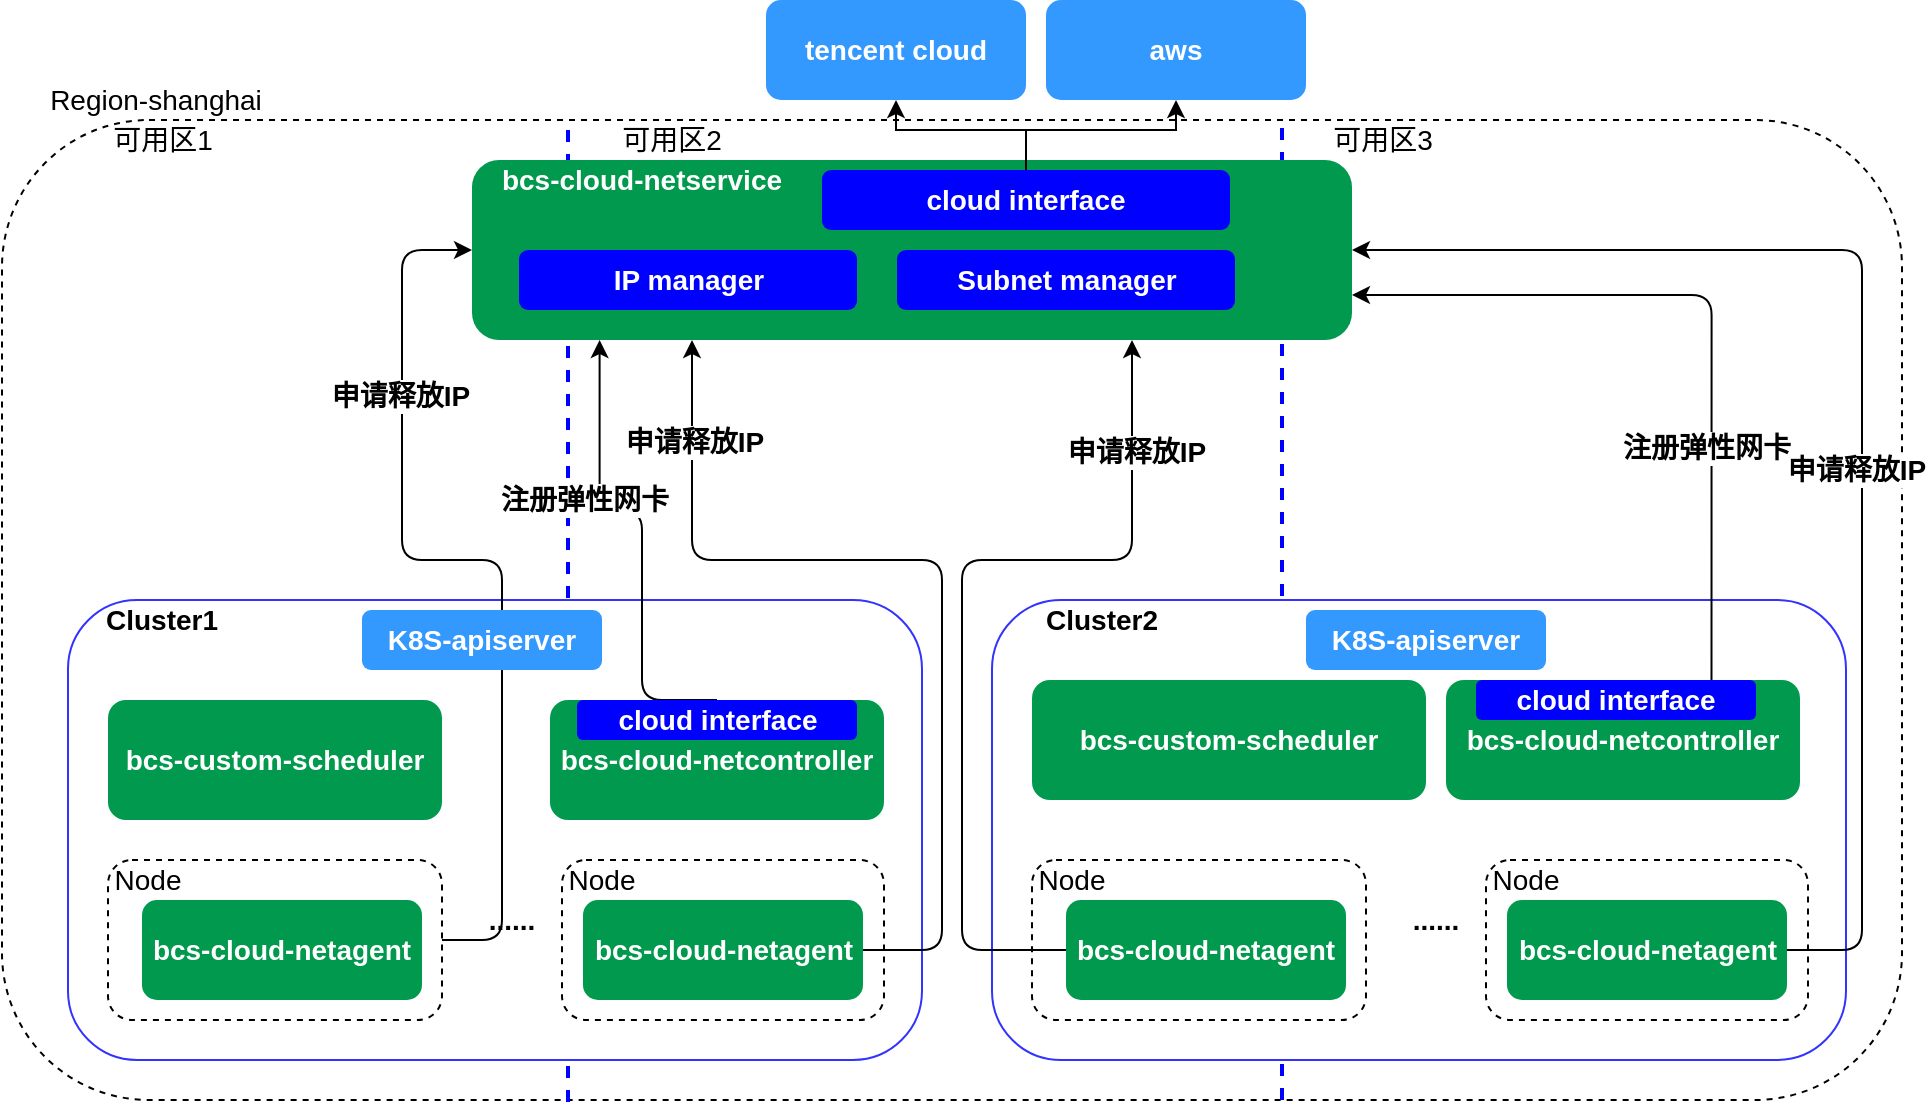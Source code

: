 <mxfile version="11.1.1" type="device"><diagram id="4EIoi7P7e3BKl5btcG_d" name="Page-1"><mxGraphModel dx="1933" dy="862" grid="1" gridSize="10" guides="1" tooltips="1" connect="1" arrows="1" fold="1" page="1" pageScale="1" pageWidth="827" pageHeight="1169" math="0" shadow="0"><root><mxCell id="0"/><mxCell id="1" parent="0"/><mxCell id="5Ju_IW7BVXMjHMsXQK7b-28" value="" style="rounded=1;whiteSpace=wrap;html=1;fontSize=14;dashed=1;glass=0;shadow=0;comic=0;" parent="1" vertex="1"><mxGeometry x="-100" y="120" width="950" height="490" as="geometry"/></mxCell><mxCell id="5Ju_IW7BVXMjHMsXQK7b-33" value="" style="endArrow=none;dashed=1;html=1;fontSize=14;strokeColor=#0000FF;strokeWidth=2;" parent="1" edge="1"><mxGeometry width="50" height="50" relative="1" as="geometry"><mxPoint x="540" y="610" as="sourcePoint"/><mxPoint x="540" y="120" as="targetPoint"/></mxGeometry></mxCell><mxCell id="5Ju_IW7BVXMjHMsXQK7b-32" value="" style="endArrow=none;dashed=1;html=1;fontSize=14;strokeWidth=2;strokeColor=#0000FF;" parent="1" edge="1"><mxGeometry width="50" height="50" relative="1" as="geometry"><mxPoint x="183" y="611" as="sourcePoint"/><mxPoint x="183" y="120" as="targetPoint"/></mxGeometry></mxCell><mxCell id="5Ju_IW7BVXMjHMsXQK7b-4" value="" style="rounded=1;whiteSpace=wrap;html=1;fontSize=14;strokeColor=#3333FF;" parent="1" vertex="1"><mxGeometry x="-67" y="360" width="427" height="230" as="geometry"/></mxCell><mxCell id="5Ju_IW7BVXMjHMsXQK7b-1" value="" style="rounded=1;whiteSpace=wrap;html=1;fontStyle=1;fontSize=14;fillColor=#00994D;strokeColor=none;" parent="1" vertex="1"><mxGeometry x="135" y="140" width="440" height="90" as="geometry"/></mxCell><mxCell id="5Ju_IW7BVXMjHMsXQK7b-41" style="edgeStyle=orthogonalEdgeStyle;rounded=1;orthogonalLoop=1;jettySize=auto;html=1;exitX=0.5;exitY=0;exitDx=0;exitDy=0;fontSize=14;entryX=0.145;entryY=1;entryDx=0;entryDy=0;entryPerimeter=0;" parent="1" source="5Ju_IW7BVXMjHMsXQK7b-2" edge="1" target="5Ju_IW7BVXMjHMsXQK7b-1"><mxGeometry relative="1" as="geometry"><mxPoint x="198" y="220" as="targetPoint"/><Array as="points"><mxPoint x="220" y="410"/><mxPoint x="220" y="315"/><mxPoint x="199" y="315"/></Array></mxGeometry></mxCell><mxCell id="5Ju_IW7BVXMjHMsXQK7b-48" value="注册弹性网卡" style="text;html=1;resizable=0;points=[];align=center;verticalAlign=middle;labelBackgroundColor=#ffffff;fontSize=14;fontStyle=1" parent="5Ju_IW7BVXMjHMsXQK7b-41" vertex="1" connectable="0"><mxGeometry x="0.36" y="-1" relative="1" as="geometry"><mxPoint x="-9.5" y="4" as="offset"/></mxGeometry></mxCell><mxCell id="5Ju_IW7BVXMjHMsXQK7b-2" value="bcs-cloud-netcontroller" style="rounded=1;whiteSpace=wrap;html=1;fontStyle=1;fontSize=14;fillColor=#00994D;strokeColor=none;fontColor=#FFFFFF;" parent="1" vertex="1"><mxGeometry x="174" y="410" width="167" height="60" as="geometry"/></mxCell><mxCell id="5Ju_IW7BVXMjHMsXQK7b-3" value="bcs-custom-scheduler" style="rounded=1;whiteSpace=wrap;html=1;fontStyle=1;fontSize=14;fillColor=#00994D;strokeColor=none;fontColor=#FFFFFF;" parent="1" vertex="1"><mxGeometry x="-47" y="410" width="167" height="60" as="geometry"/></mxCell><mxCell id="5Ju_IW7BVXMjHMsXQK7b-5" value="Cluster1" style="text;html=1;strokeColor=none;fillColor=none;align=center;verticalAlign=middle;whiteSpace=wrap;rounded=0;dashed=1;fontSize=14;fontStyle=1" parent="1" vertex="1"><mxGeometry x="-40" y="360" width="40" height="20" as="geometry"/></mxCell><mxCell id="5Ju_IW7BVXMjHMsXQK7b-6" value="" style="rounded=1;whiteSpace=wrap;html=1;fontSize=14;strokeColor=#3333FF;" parent="1" vertex="1"><mxGeometry x="395" y="360" width="427" height="230" as="geometry"/></mxCell><mxCell id="5Ju_IW7BVXMjHMsXQK7b-42" style="edgeStyle=orthogonalEdgeStyle;rounded=1;orthogonalLoop=1;jettySize=auto;html=1;exitX=0.75;exitY=0;exitDx=0;exitDy=0;entryX=1;entryY=0.75;entryDx=0;entryDy=0;fontSize=14;" parent="1" source="5Ju_IW7BVXMjHMsXQK7b-7" target="5Ju_IW7BVXMjHMsXQK7b-1" edge="1"><mxGeometry relative="1" as="geometry"/></mxCell><mxCell id="5Ju_IW7BVXMjHMsXQK7b-49" value="注册弹性网卡" style="text;html=1;resizable=0;points=[];align=center;verticalAlign=middle;labelBackgroundColor=#ffffff;fontSize=14;fontStyle=1" parent="5Ju_IW7BVXMjHMsXQK7b-42" vertex="1" connectable="0"><mxGeometry x="-0.374" y="3" relative="1" as="geometry"><mxPoint as="offset"/></mxGeometry></mxCell><mxCell id="5Ju_IW7BVXMjHMsXQK7b-7" value="bcs-cloud-netcontroller" style="rounded=1;whiteSpace=wrap;html=1;fontStyle=1;fontSize=14;fillColor=#00994D;strokeColor=none;fontColor=#FFFFFF;" parent="1" vertex="1"><mxGeometry x="622" y="400" width="177" height="60" as="geometry"/></mxCell><mxCell id="5Ju_IW7BVXMjHMsXQK7b-8" value="bcs-custom-scheduler" style="rounded=1;whiteSpace=wrap;html=1;fontStyle=1;fontSize=14;fillColor=#00994D;strokeColor=none;fontColor=#FFFFFF;" parent="1" vertex="1"><mxGeometry x="415" y="400" width="197" height="60" as="geometry"/></mxCell><mxCell id="5Ju_IW7BVXMjHMsXQK7b-9" value="Cluster2" style="text;html=1;strokeColor=none;fillColor=none;align=center;verticalAlign=middle;whiteSpace=wrap;rounded=0;dashed=1;fontSize=14;fontStyle=1" parent="1" vertex="1"><mxGeometry x="430" y="360" width="40" height="20" as="geometry"/></mxCell><mxCell id="5Ju_IW7BVXMjHMsXQK7b-10" value="" style="rounded=1;whiteSpace=wrap;html=1;dashed=1;fontSize=14;" parent="1" vertex="1"><mxGeometry x="-47" y="490" width="167" height="80" as="geometry"/></mxCell><mxCell id="5Ju_IW7BVXMjHMsXQK7b-11" value="" style="rounded=1;whiteSpace=wrap;html=1;dashed=1;fontSize=14;" parent="1" vertex="1"><mxGeometry x="180" y="490" width="161" height="80" as="geometry"/></mxCell><mxCell id="5Ju_IW7BVXMjHMsXQK7b-13" value="......" style="text;html=1;strokeColor=none;fillColor=none;align=center;verticalAlign=middle;whiteSpace=wrap;rounded=0;dashed=1;fontSize=14;fontStyle=1" parent="1" vertex="1"><mxGeometry x="135" y="510" width="40" height="20" as="geometry"/></mxCell><mxCell id="5Ju_IW7BVXMjHMsXQK7b-17" value="Node" style="text;html=1;strokeColor=none;fillColor=none;align=center;verticalAlign=middle;whiteSpace=wrap;rounded=0;dashed=1;fontSize=14;" parent="1" vertex="1"><mxGeometry x="-47" y="490" width="40" height="20" as="geometry"/></mxCell><mxCell id="5Ju_IW7BVXMjHMsXQK7b-18" value="Node" style="text;html=1;strokeColor=none;fillColor=none;align=center;verticalAlign=middle;whiteSpace=wrap;rounded=0;dashed=1;fontSize=14;" parent="1" vertex="1"><mxGeometry x="180" y="490" width="40" height="20" as="geometry"/></mxCell><mxCell id="5Ju_IW7BVXMjHMsXQK7b-19" value="bcs-cloud-netagent" style="rounded=1;whiteSpace=wrap;html=1;fontSize=14;fontStyle=1;fillColor=#00994D;strokeColor=none;fontColor=#FFFFFF;" parent="1" vertex="1"><mxGeometry x="-30" y="510" width="140" height="50" as="geometry"/></mxCell><mxCell id="5Ju_IW7BVXMjHMsXQK7b-36" style="edgeStyle=orthogonalEdgeStyle;rounded=1;orthogonalLoop=1;jettySize=auto;html=1;exitX=1;exitY=0.5;exitDx=0;exitDy=0;entryX=0.25;entryY=1;entryDx=0;entryDy=0;fontSize=14;" parent="1" source="5Ju_IW7BVXMjHMsXQK7b-20" target="5Ju_IW7BVXMjHMsXQK7b-1" edge="1"><mxGeometry relative="1" as="geometry"><Array as="points"><mxPoint x="370" y="535"/><mxPoint x="370" y="340"/><mxPoint x="245" y="340"/></Array></mxGeometry></mxCell><mxCell id="5Ju_IW7BVXMjHMsXQK7b-44" value="申请释放IP" style="text;html=1;resizable=0;points=[];align=center;verticalAlign=middle;labelBackgroundColor=#ffffff;fontSize=14;fontStyle=1" parent="5Ju_IW7BVXMjHMsXQK7b-36" vertex="1" connectable="0"><mxGeometry x="0.785" y="-1" relative="1" as="geometry"><mxPoint as="offset"/></mxGeometry></mxCell><mxCell id="5Ju_IW7BVXMjHMsXQK7b-20" value="bcs-cloud-netagent" style="rounded=1;whiteSpace=wrap;html=1;fontSize=14;fontStyle=1;fillColor=#00994D;strokeColor=none;fontColor=#FFFFFF;" parent="1" vertex="1"><mxGeometry x="190.5" y="510" width="140" height="50" as="geometry"/></mxCell><mxCell id="5Ju_IW7BVXMjHMsXQK7b-21" value="" style="rounded=1;whiteSpace=wrap;html=1;dashed=1;fontSize=14;" parent="1" vertex="1"><mxGeometry x="415" y="490" width="167" height="80" as="geometry"/></mxCell><mxCell id="5Ju_IW7BVXMjHMsXQK7b-22" value="" style="rounded=1;whiteSpace=wrap;html=1;dashed=1;fontSize=14;" parent="1" vertex="1"><mxGeometry x="642" y="490" width="161" height="80" as="geometry"/></mxCell><mxCell id="5Ju_IW7BVXMjHMsXQK7b-23" value="......" style="text;html=1;strokeColor=none;fillColor=none;align=center;verticalAlign=middle;whiteSpace=wrap;rounded=0;dashed=1;fontSize=14;fontStyle=1" parent="1" vertex="1"><mxGeometry x="597" y="510" width="40" height="20" as="geometry"/></mxCell><mxCell id="5Ju_IW7BVXMjHMsXQK7b-24" value="Node" style="text;html=1;strokeColor=none;fillColor=none;align=center;verticalAlign=middle;whiteSpace=wrap;rounded=0;dashed=1;fontSize=14;" parent="1" vertex="1"><mxGeometry x="415" y="490" width="40" height="20" as="geometry"/></mxCell><mxCell id="5Ju_IW7BVXMjHMsXQK7b-25" value="Node" style="text;html=1;strokeColor=none;fillColor=none;align=center;verticalAlign=middle;whiteSpace=wrap;rounded=0;dashed=1;fontSize=14;" parent="1" vertex="1"><mxGeometry x="642" y="490" width="40" height="20" as="geometry"/></mxCell><mxCell id="5Ju_IW7BVXMjHMsXQK7b-37" style="edgeStyle=orthogonalEdgeStyle;rounded=1;orthogonalLoop=1;jettySize=auto;html=1;exitX=0;exitY=0.5;exitDx=0;exitDy=0;entryX=0.75;entryY=1;entryDx=0;entryDy=0;fontSize=14;" parent="1" source="5Ju_IW7BVXMjHMsXQK7b-26" target="5Ju_IW7BVXMjHMsXQK7b-1" edge="1"><mxGeometry relative="1" as="geometry"><Array as="points"><mxPoint x="380" y="535"/><mxPoint x="380" y="340"/><mxPoint x="465" y="340"/></Array></mxGeometry></mxCell><mxCell id="5Ju_IW7BVXMjHMsXQK7b-47" value="申请释放IP" style="text;html=1;resizable=0;points=[];align=center;verticalAlign=middle;labelBackgroundColor=#ffffff;fontSize=14;fontStyle=1" parent="5Ju_IW7BVXMjHMsXQK7b-37" vertex="1" connectable="0"><mxGeometry x="0.747" y="-2" relative="1" as="geometry"><mxPoint as="offset"/></mxGeometry></mxCell><mxCell id="5Ju_IW7BVXMjHMsXQK7b-26" value="bcs-cloud-netagent" style="rounded=1;whiteSpace=wrap;html=1;fontSize=14;fontStyle=1;fillColor=#00994D;strokeColor=none;fontColor=#FFFFFF;" parent="1" vertex="1"><mxGeometry x="432" y="510" width="140" height="50" as="geometry"/></mxCell><mxCell id="5Ju_IW7BVXMjHMsXQK7b-38" style="edgeStyle=orthogonalEdgeStyle;rounded=1;orthogonalLoop=1;jettySize=auto;html=1;exitX=1;exitY=0.5;exitDx=0;exitDy=0;entryX=1;entryY=0.5;entryDx=0;entryDy=0;fontSize=14;" parent="1" source="5Ju_IW7BVXMjHMsXQK7b-27" target="5Ju_IW7BVXMjHMsXQK7b-1" edge="1"><mxGeometry relative="1" as="geometry"><Array as="points"><mxPoint x="830" y="535"/><mxPoint x="830" y="185"/></Array></mxGeometry></mxCell><mxCell id="5Ju_IW7BVXMjHMsXQK7b-46" value="申请释放IP" style="text;html=1;resizable=0;points=[];align=center;verticalAlign=middle;labelBackgroundColor=#ffffff;fontSize=14;fontStyle=1" parent="5Ju_IW7BVXMjHMsXQK7b-38" vertex="1" connectable="0"><mxGeometry x="-0.134" y="3" relative="1" as="geometry"><mxPoint as="offset"/></mxGeometry></mxCell><mxCell id="5Ju_IW7BVXMjHMsXQK7b-27" value="bcs-cloud-netagent" style="rounded=1;whiteSpace=wrap;html=1;fontSize=14;fontStyle=1;fillColor=#00994D;strokeColor=none;fontColor=#FFFFFF;" parent="1" vertex="1"><mxGeometry x="652.5" y="510" width="140" height="50" as="geometry"/></mxCell><mxCell id="5Ju_IW7BVXMjHMsXQK7b-29" value="Region-shanghai" style="text;html=1;strokeColor=none;fillColor=none;align=center;verticalAlign=middle;whiteSpace=wrap;rounded=0;fontSize=14;" parent="1" vertex="1"><mxGeometry x="-83.5" y="100" width="120" height="20" as="geometry"/></mxCell><mxCell id="5Ju_IW7BVXMjHMsXQK7b-34" value="可用区2" style="text;html=1;strokeColor=none;fillColor=none;align=center;verticalAlign=middle;whiteSpace=wrap;rounded=0;fontSize=14;" parent="1" vertex="1"><mxGeometry x="175" y="120" width="120" height="20" as="geometry"/></mxCell><mxCell id="5Ju_IW7BVXMjHMsXQK7b-35" value="" style="endArrow=classic;html=1;fontSize=14;exitX=1;exitY=0.5;exitDx=0;exitDy=0;entryX=0;entryY=0.5;entryDx=0;entryDy=0;edgeStyle=orthogonalEdgeStyle;" parent="1" source="5Ju_IW7BVXMjHMsXQK7b-10" target="5Ju_IW7BVXMjHMsXQK7b-1" edge="1"><mxGeometry width="50" height="50" relative="1" as="geometry"><mxPoint x="140" y="710" as="sourcePoint"/><mxPoint x="190" y="660" as="targetPoint"/><Array as="points"><mxPoint x="150" y="530"/><mxPoint x="150" y="340"/><mxPoint x="100" y="340"/><mxPoint x="100" y="185"/></Array></mxGeometry></mxCell><mxCell id="5Ju_IW7BVXMjHMsXQK7b-43" value="申请释放IP" style="text;html=1;resizable=0;points=[];align=center;verticalAlign=middle;labelBackgroundColor=#ffffff;fontSize=14;fontStyle=1" parent="5Ju_IW7BVXMjHMsXQK7b-35" vertex="1" connectable="0"><mxGeometry x="0.533" y="1" relative="1" as="geometry"><mxPoint as="offset"/></mxGeometry></mxCell><mxCell id="5Ju_IW7BVXMjHMsXQK7b-39" value="K8S-apiserver" style="rounded=1;whiteSpace=wrap;html=1;strokeColor=none;fontSize=14;fillColor=#3399FF;fontStyle=1;fontColor=#FFFFFF;" parent="1" vertex="1"><mxGeometry x="80" y="365" width="120" height="30" as="geometry"/></mxCell><mxCell id="5Ju_IW7BVXMjHMsXQK7b-40" value="K8S-apiserver" style="rounded=1;whiteSpace=wrap;html=1;strokeColor=none;fontSize=14;fillColor=#3399FF;fontColor=#FFFFFF;fontStyle=1;" parent="1" vertex="1"><mxGeometry x="552" y="365" width="120" height="30" as="geometry"/></mxCell><mxCell id="5Ju_IW7BVXMjHMsXQK7b-50" value="tencent cloud" style="rounded=1;whiteSpace=wrap;html=1;strokeColor=none;fillColor=#3399FF;fontSize=14;fontStyle=1;fontColor=#FFFFFF;" parent="1" vertex="1"><mxGeometry x="282" y="60" width="130" height="50" as="geometry"/></mxCell><mxCell id="5Ju_IW7BVXMjHMsXQK7b-51" value="aws" style="rounded=1;whiteSpace=wrap;html=1;strokeColor=none;fillColor=#3399FF;fontSize=14;fontStyle=1;fontColor=#FFFFFF;" parent="1" vertex="1"><mxGeometry x="422" y="60" width="130" height="50" as="geometry"/></mxCell><mxCell id="MbN2K-3QJ1HJyIwX3Kcx-4" style="edgeStyle=orthogonalEdgeStyle;rounded=0;orthogonalLoop=1;jettySize=auto;html=1;exitX=0.5;exitY=0;exitDx=0;exitDy=0;entryX=0.5;entryY=1;entryDx=0;entryDy=0;strokeColor=#000000;fontColor=#FFFFFF;" edge="1" parent="1" source="5Ju_IW7BVXMjHMsXQK7b-52" target="5Ju_IW7BVXMjHMsXQK7b-50"><mxGeometry relative="1" as="geometry"/></mxCell><mxCell id="MbN2K-3QJ1HJyIwX3Kcx-5" style="edgeStyle=orthogonalEdgeStyle;rounded=0;orthogonalLoop=1;jettySize=auto;html=1;exitX=0.5;exitY=0;exitDx=0;exitDy=0;entryX=0.5;entryY=1;entryDx=0;entryDy=0;strokeColor=#000000;fontColor=#FFFFFF;" edge="1" parent="1" source="5Ju_IW7BVXMjHMsXQK7b-52" target="5Ju_IW7BVXMjHMsXQK7b-51"><mxGeometry relative="1" as="geometry"/></mxCell><mxCell id="5Ju_IW7BVXMjHMsXQK7b-52" value="cloud interface" style="rounded=1;whiteSpace=wrap;html=1;strokeColor=none;fillColor=#0000FF;fontSize=14;fontStyle=1;fontColor=#FFFFFF;" parent="1" vertex="1"><mxGeometry x="310" y="145" width="204" height="30" as="geometry"/></mxCell><mxCell id="5Ju_IW7BVXMjHMsXQK7b-54" value="可用区1" style="text;html=1;strokeColor=none;fillColor=none;align=center;verticalAlign=middle;whiteSpace=wrap;rounded=0;fontSize=14;fontStyle=0" parent="1" vertex="1"><mxGeometry x="-58.5" y="120" width="77" height="20" as="geometry"/></mxCell><mxCell id="5Ju_IW7BVXMjHMsXQK7b-55" value="可用区3" style="text;html=1;strokeColor=none;fillColor=none;align=center;verticalAlign=middle;whiteSpace=wrap;rounded=0;fontSize=14;" parent="1" vertex="1"><mxGeometry x="552" y="120" width="77" height="20" as="geometry"/></mxCell><mxCell id="5Ju_IW7BVXMjHMsXQK7b-56" value="cloud interface" style="rounded=1;whiteSpace=wrap;html=1;strokeColor=none;fillColor=#0000FF;fontSize=14;fontColor=#FFFFFF;fontStyle=1;" parent="1" vertex="1"><mxGeometry x="187.5" y="410" width="140" height="20" as="geometry"/></mxCell><mxCell id="5Ju_IW7BVXMjHMsXQK7b-58" value="cloud interface" style="rounded=1;whiteSpace=wrap;html=1;strokeColor=none;fillColor=#0000FF;fontSize=14;fontColor=#FFFFFF;fontStyle=1;" parent="1" vertex="1"><mxGeometry x="637" y="400" width="140" height="20" as="geometry"/></mxCell><mxCell id="MbN2K-3QJ1HJyIwX3Kcx-2" value="&lt;span style=&quot;font-size: 14px; font-weight: 700;&quot;&gt;bcs-cloud-netservice&lt;/span&gt;" style="text;html=1;strokeColor=none;fillColor=none;align=center;verticalAlign=middle;whiteSpace=wrap;rounded=0;shadow=0;glass=0;comic=0;fontColor=#FFFFFF;" vertex="1" parent="1"><mxGeometry x="135" y="140" width="170" height="20" as="geometry"/></mxCell><mxCell id="MbN2K-3QJ1HJyIwX3Kcx-6" value="IP manager" style="rounded=1;whiteSpace=wrap;html=1;strokeColor=none;fillColor=#0000FF;fontSize=14;fontStyle=1;fontColor=#FFFFFF;" vertex="1" parent="1"><mxGeometry x="158.5" y="185" width="169" height="30" as="geometry"/></mxCell><mxCell id="MbN2K-3QJ1HJyIwX3Kcx-7" value="Subnet manager" style="rounded=1;whiteSpace=wrap;html=1;strokeColor=none;fillColor=#0000FF;fontSize=14;fontStyle=1;fontColor=#FFFFFF;" vertex="1" parent="1"><mxGeometry x="347.5" y="185" width="169" height="30" as="geometry"/></mxCell></root></mxGraphModel></diagram></mxfile>